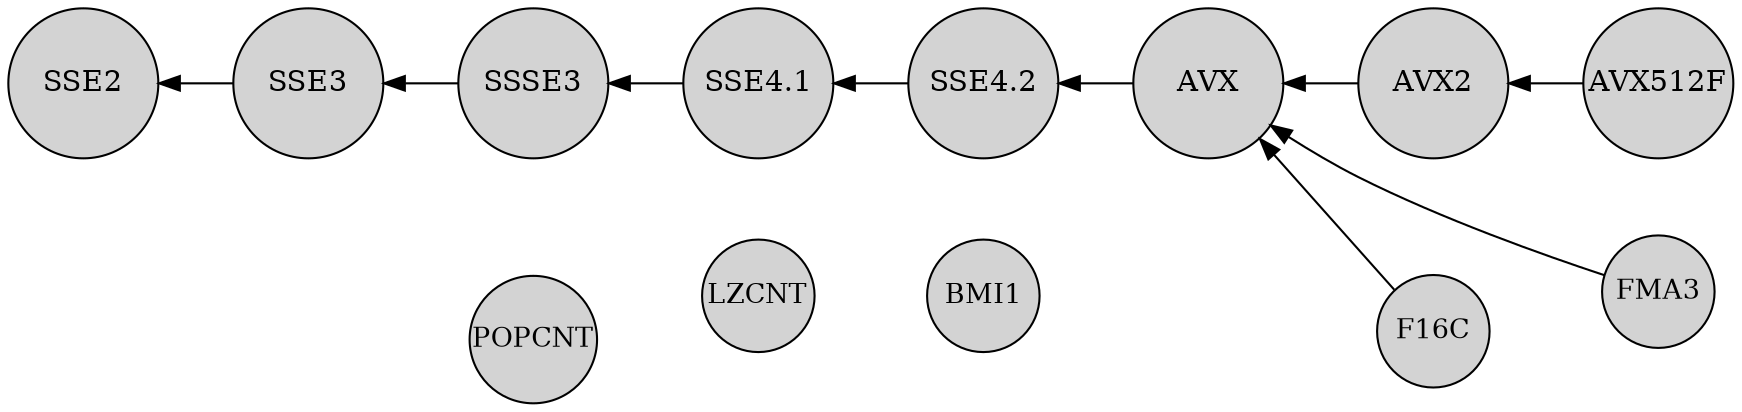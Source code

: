 /*
    This file is part of Magnum.

    Copyright © 2010, 2011, 2012, 2013, 2014, 2015, 2016, 2017, 2018, 2019,
                2020, 2021, 2022 Vladimír Vondruš <mosra@centrum.cz>

    Permission is hereby granted, free of charge, to any person obtaining a
    copy of this software and associated documentation files (the "Software"),
    to deal in the Software without restriction, including without limitation
    the rights to use, copy, modify, merge, publish, distribute, sublicense,
    and/or sell copies of the Software, and to permit persons to whom the
    Software is furnished to do so, subject to the following conditions:

    The above copyright notice and this permission notice shall be included
    in all copies or substantial portions of the Software.

    THE SOFTWARE IS PROVIDED "AS IS", WITHOUT WARRANTY OF ANY KIND, EXPRESS OR
    IMPLIED, INCLUDING BUT NOT LIMITED TO THE WARRANTIES OF MERCHANTABILITY,
    FITNESS FOR A PARTICULAR PURPOSE AND NONINFRINGEMENT. IN NO EVENT SHALL
    THE AUTHORS OR COPYRIGHT HOLDERS BE LIABLE FOR ANY CLAIM, DAMAGES OR OTHER
    LIABILITY, WHETHER IN AN ACTION OF CONTRACT, TORT OR OTHERWISE, ARISING
    FROM, OUT OF OR IN CONNECTION WITH THE SOFTWARE OR THE USE OR OTHER
    DEALINGS IN THE SOFTWARE.
*/

digraph "x86 instruction family tree" {
    rankdir=RL
    ranksep=0.5

    node [shape=circle style=filled margin="0.01,0.01" width=1]

    SSE2 [class="m-success"]
    SSE3 [class="m-success"]
    SSSE3 [class="m-success"]
    SSE41 [class="m-success" label="SSE4.1"]
    SSE42 [class="m-success" label="SSE4.2"]
    AVX [class="m-success"]
    AVX2 [class="m-success"]
    AVX512F [class="m-success"]

    FMA3 [width=0.75 fontsize=13 class="m-primary"]
    F16C [width=0.75 fontsize=13 class="m-primary"]
    POPCNT [width=0.75 fontsize=13 margin="0,0" class="m-primary"]
    LZCNT [width=0.75 fontsize=13 class="m-primary"]
    BMI1 [width=0.75 fontsize=13 class="m-primary"]

    POPCNT -> SSE3 [style=invis]
    LZCNT -> SSE3 [style=invis]
    LZCNT -> POPCNT [style=invis]
    BMI1 -> LZCNT [style=invis]

    FMA3 -> AVX [class="m-primary"]
    F16C -> AVX [class="m-primary"]

    FMA3 -> F16C [style=invis]

    AVX512F -> AVX2 -> AVX -> SSE42 -> SSE41 -> SSSE3 -> SSE3 -> SSE2 [class="m-success" weight=100]
}
